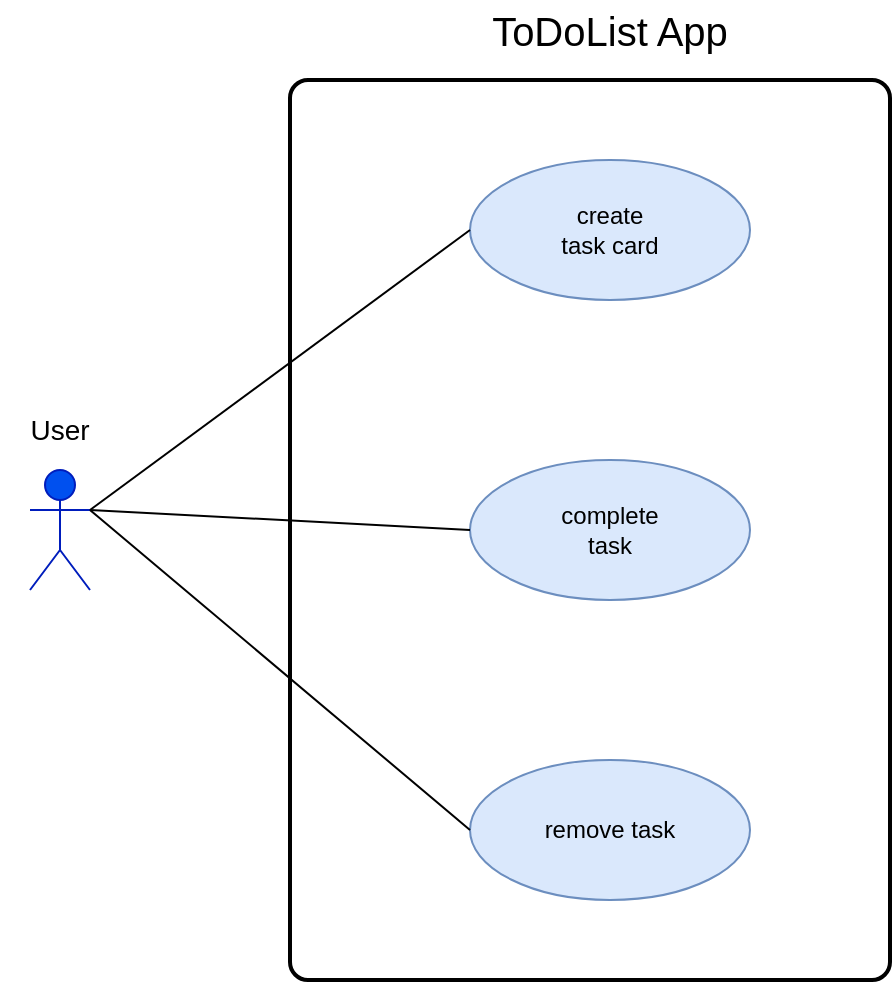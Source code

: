 <mxfile version="17.4.2" type="device"><diagram id="ly1GlGJbr5XjGbreyo5Q" name="Page-1"><mxGraphModel dx="1185" dy="716" grid="1" gridSize="10" guides="1" tooltips="1" connect="1" arrows="1" fold="1" page="1" pageScale="1" pageWidth="1600" pageHeight="900" math="0" shadow="0"><root><mxCell id="0"/><mxCell id="1" parent="0"/><mxCell id="a5ujsQA_Kke0BbQ8AT8L-1" value="Actor" style="shape=umlActor;verticalLabelPosition=bottom;verticalAlign=top;html=1;fillColor=#0050ef;fontColor=#ffffff;strokeColor=#001DBC;" vertex="1" parent="1"><mxGeometry x="420" y="355" width="30" height="60" as="geometry"/></mxCell><mxCell id="a5ujsQA_Kke0BbQ8AT8L-2" value="" style="rounded=1;whiteSpace=wrap;html=1;arcSize=3;strokeWidth=2;" vertex="1" parent="1"><mxGeometry x="550" y="160" width="300" height="450" as="geometry"/></mxCell><mxCell id="a5ujsQA_Kke0BbQ8AT8L-3" value="create&lt;br&gt;task card" style="ellipse;whiteSpace=wrap;html=1;fillColor=#dae8fc;strokeColor=#6c8ebf;" vertex="1" parent="1"><mxGeometry x="640" y="200" width="140" height="70" as="geometry"/></mxCell><mxCell id="a5ujsQA_Kke0BbQ8AT8L-4" value="complete&lt;br&gt;task" style="ellipse;whiteSpace=wrap;html=1;fillColor=#dae8fc;strokeColor=#6c8ebf;" vertex="1" parent="1"><mxGeometry x="640" y="350" width="140" height="70" as="geometry"/></mxCell><mxCell id="a5ujsQA_Kke0BbQ8AT8L-5" value="remove task" style="ellipse;whiteSpace=wrap;html=1;fillColor=#dae8fc;strokeColor=#6c8ebf;" vertex="1" parent="1"><mxGeometry x="640" y="500" width="140" height="70" as="geometry"/></mxCell><mxCell id="a5ujsQA_Kke0BbQ8AT8L-8" value="" style="endArrow=none;html=1;rounded=0;exitX=1;exitY=0.333;exitDx=0;exitDy=0;exitPerimeter=0;entryX=0;entryY=0.5;entryDx=0;entryDy=0;" edge="1" parent="1" source="a5ujsQA_Kke0BbQ8AT8L-1" target="a5ujsQA_Kke0BbQ8AT8L-3"><mxGeometry width="50" height="50" relative="1" as="geometry"><mxPoint x="370" y="280" as="sourcePoint"/><mxPoint x="420" y="230" as="targetPoint"/></mxGeometry></mxCell><mxCell id="a5ujsQA_Kke0BbQ8AT8L-9" value="" style="endArrow=none;html=1;rounded=0;exitX=1;exitY=0.333;exitDx=0;exitDy=0;exitPerimeter=0;entryX=0;entryY=0.5;entryDx=0;entryDy=0;" edge="1" parent="1" source="a5ujsQA_Kke0BbQ8AT8L-1" target="a5ujsQA_Kke0BbQ8AT8L-4"><mxGeometry width="50" height="50" relative="1" as="geometry"><mxPoint x="320" y="540" as="sourcePoint"/><mxPoint x="370" y="490" as="targetPoint"/></mxGeometry></mxCell><mxCell id="a5ujsQA_Kke0BbQ8AT8L-10" value="" style="endArrow=none;html=1;rounded=0;entryX=1;entryY=0.333;entryDx=0;entryDy=0;entryPerimeter=0;exitX=0;exitY=0.5;exitDx=0;exitDy=0;" edge="1" parent="1" source="a5ujsQA_Kke0BbQ8AT8L-5" target="a5ujsQA_Kke0BbQ8AT8L-1"><mxGeometry width="50" height="50" relative="1" as="geometry"><mxPoint x="440" y="560" as="sourcePoint"/><mxPoint x="490" y="510" as="targetPoint"/></mxGeometry></mxCell><mxCell id="a5ujsQA_Kke0BbQ8AT8L-12" value="ToDoList App" style="text;html=1;strokeColor=none;fillColor=none;align=center;verticalAlign=middle;whiteSpace=wrap;rounded=0;strokeWidth=1;fontSize=20;" vertex="1" parent="1"><mxGeometry x="625" y="120" width="170" height="30" as="geometry"/></mxCell><mxCell id="a5ujsQA_Kke0BbQ8AT8L-13" value="User" style="text;html=1;strokeColor=none;fillColor=none;align=center;verticalAlign=middle;whiteSpace=wrap;rounded=0;fontSize=14;" vertex="1" parent="1"><mxGeometry x="405" y="320" width="60" height="30" as="geometry"/></mxCell></root></mxGraphModel></diagram></mxfile>